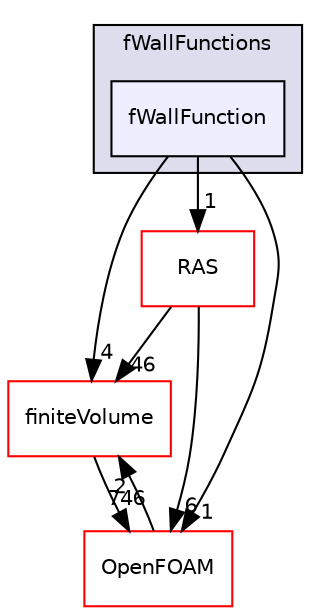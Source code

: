 digraph "src/TurbulenceModels/turbulenceModels/derivedFvPatchFields/wallFunctions/fWallFunctions/fWallFunction" {
  bgcolor=transparent;
  compound=true
  node [ fontsize="10", fontname="Helvetica"];
  edge [ labelfontsize="10", labelfontname="Helvetica"];
  subgraph clusterdir_797684d746f7e36264a499fc781eab6f {
    graph [ bgcolor="#ddddee", pencolor="black", label="fWallFunctions" fontname="Helvetica", fontsize="10", URL="dir_797684d746f7e36264a499fc781eab6f.html"]
  dir_9f48e715f8267dbec224fab1647d9b70 [shape=box, label="fWallFunction", style="filled", fillcolor="#eeeeff", pencolor="black", URL="dir_9f48e715f8267dbec224fab1647d9b70.html"];
  }
  dir_9bd15774b555cf7259a6fa18f99fe99b [shape=box label="finiteVolume" color="red" URL="dir_9bd15774b555cf7259a6fa18f99fe99b.html"];
  dir_adfb94148fb30832cafb0debb79458ba [shape=box label="RAS" color="red" URL="dir_adfb94148fb30832cafb0debb79458ba.html"];
  dir_c5473ff19b20e6ec4dfe5c310b3778a8 [shape=box label="OpenFOAM" color="red" URL="dir_c5473ff19b20e6ec4dfe5c310b3778a8.html"];
  dir_9bd15774b555cf7259a6fa18f99fe99b->dir_c5473ff19b20e6ec4dfe5c310b3778a8 [headlabel="746", labeldistance=1.5 headhref="dir_000896_001896.html"];
  dir_9f48e715f8267dbec224fab1647d9b70->dir_9bd15774b555cf7259a6fa18f99fe99b [headlabel="4", labeldistance=1.5 headhref="dir_003113_000896.html"];
  dir_9f48e715f8267dbec224fab1647d9b70->dir_adfb94148fb30832cafb0debb79458ba [headlabel="1", labeldistance=1.5 headhref="dir_003113_003159.html"];
  dir_9f48e715f8267dbec224fab1647d9b70->dir_c5473ff19b20e6ec4dfe5c310b3778a8 [headlabel="1", labeldistance=1.5 headhref="dir_003113_001896.html"];
  dir_adfb94148fb30832cafb0debb79458ba->dir_9bd15774b555cf7259a6fa18f99fe99b [headlabel="46", labeldistance=1.5 headhref="dir_003159_000896.html"];
  dir_adfb94148fb30832cafb0debb79458ba->dir_c5473ff19b20e6ec4dfe5c310b3778a8 [headlabel="6", labeldistance=1.5 headhref="dir_003159_001896.html"];
  dir_c5473ff19b20e6ec4dfe5c310b3778a8->dir_9bd15774b555cf7259a6fa18f99fe99b [headlabel="2", labeldistance=1.5 headhref="dir_001896_000896.html"];
}
